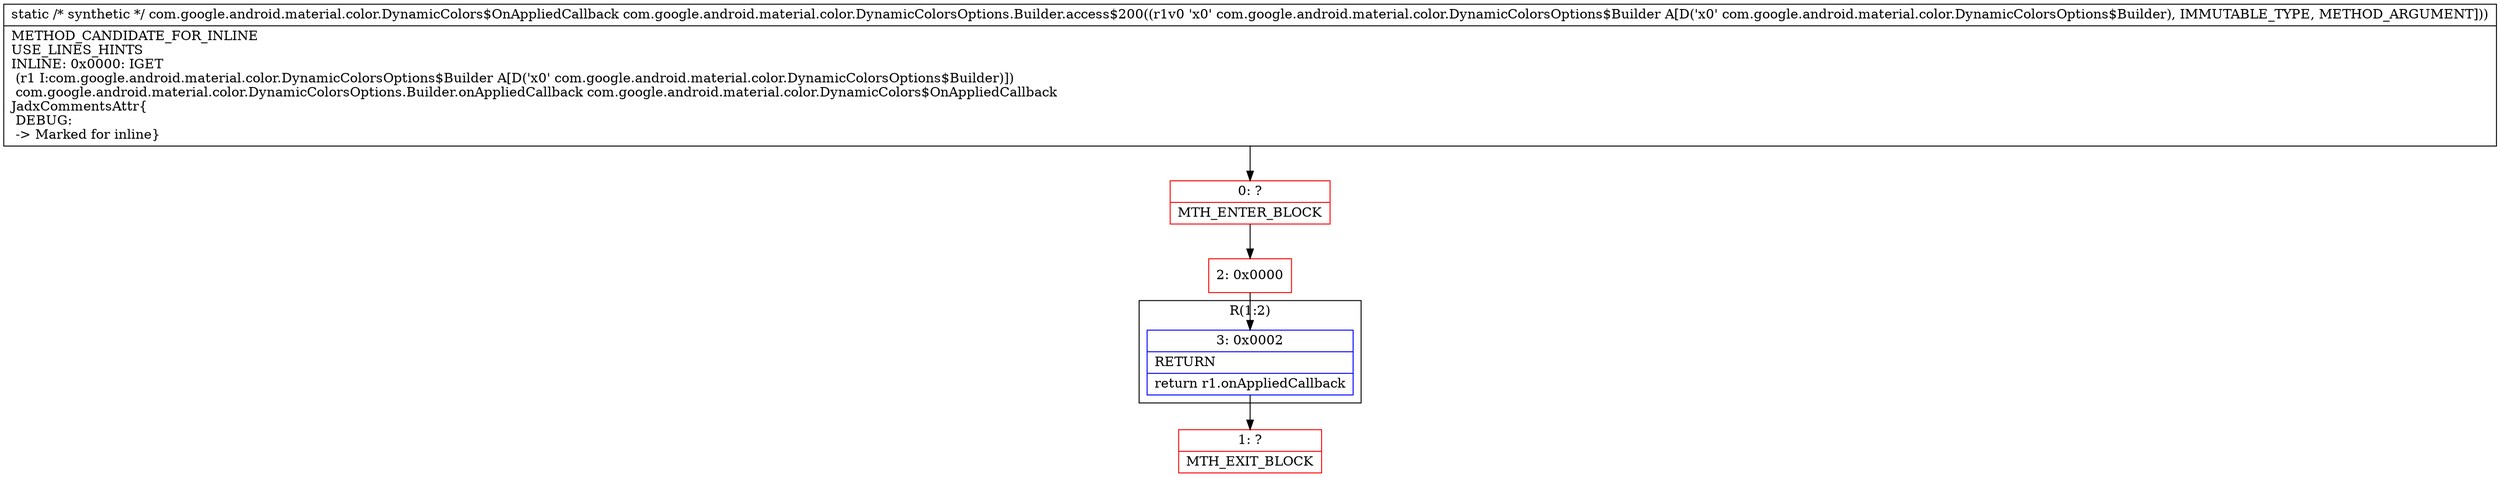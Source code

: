 digraph "CFG forcom.google.android.material.color.DynamicColorsOptions.Builder.access$200(Lcom\/google\/android\/material\/color\/DynamicColorsOptions$Builder;)Lcom\/google\/android\/material\/color\/DynamicColors$OnAppliedCallback;" {
subgraph cluster_Region_361522814 {
label = "R(1:2)";
node [shape=record,color=blue];
Node_3 [shape=record,label="{3\:\ 0x0002|RETURN\l|return r1.onAppliedCallback\l}"];
}
Node_0 [shape=record,color=red,label="{0\:\ ?|MTH_ENTER_BLOCK\l}"];
Node_2 [shape=record,color=red,label="{2\:\ 0x0000}"];
Node_1 [shape=record,color=red,label="{1\:\ ?|MTH_EXIT_BLOCK\l}"];
MethodNode[shape=record,label="{static \/* synthetic *\/ com.google.android.material.color.DynamicColors$OnAppliedCallback com.google.android.material.color.DynamicColorsOptions.Builder.access$200((r1v0 'x0' com.google.android.material.color.DynamicColorsOptions$Builder A[D('x0' com.google.android.material.color.DynamicColorsOptions$Builder), IMMUTABLE_TYPE, METHOD_ARGUMENT]))  | METHOD_CANDIDATE_FOR_INLINE\lUSE_LINES_HINTS\lINLINE: 0x0000: IGET  \l  (r1 I:com.google.android.material.color.DynamicColorsOptions$Builder A[D('x0' com.google.android.material.color.DynamicColorsOptions$Builder)])\l com.google.android.material.color.DynamicColorsOptions.Builder.onAppliedCallback com.google.android.material.color.DynamicColors$OnAppliedCallback\lJadxCommentsAttr\{\l DEBUG: \l \-\> Marked for inline\}\l}"];
MethodNode -> Node_0;Node_3 -> Node_1;
Node_0 -> Node_2;
Node_2 -> Node_3;
}


